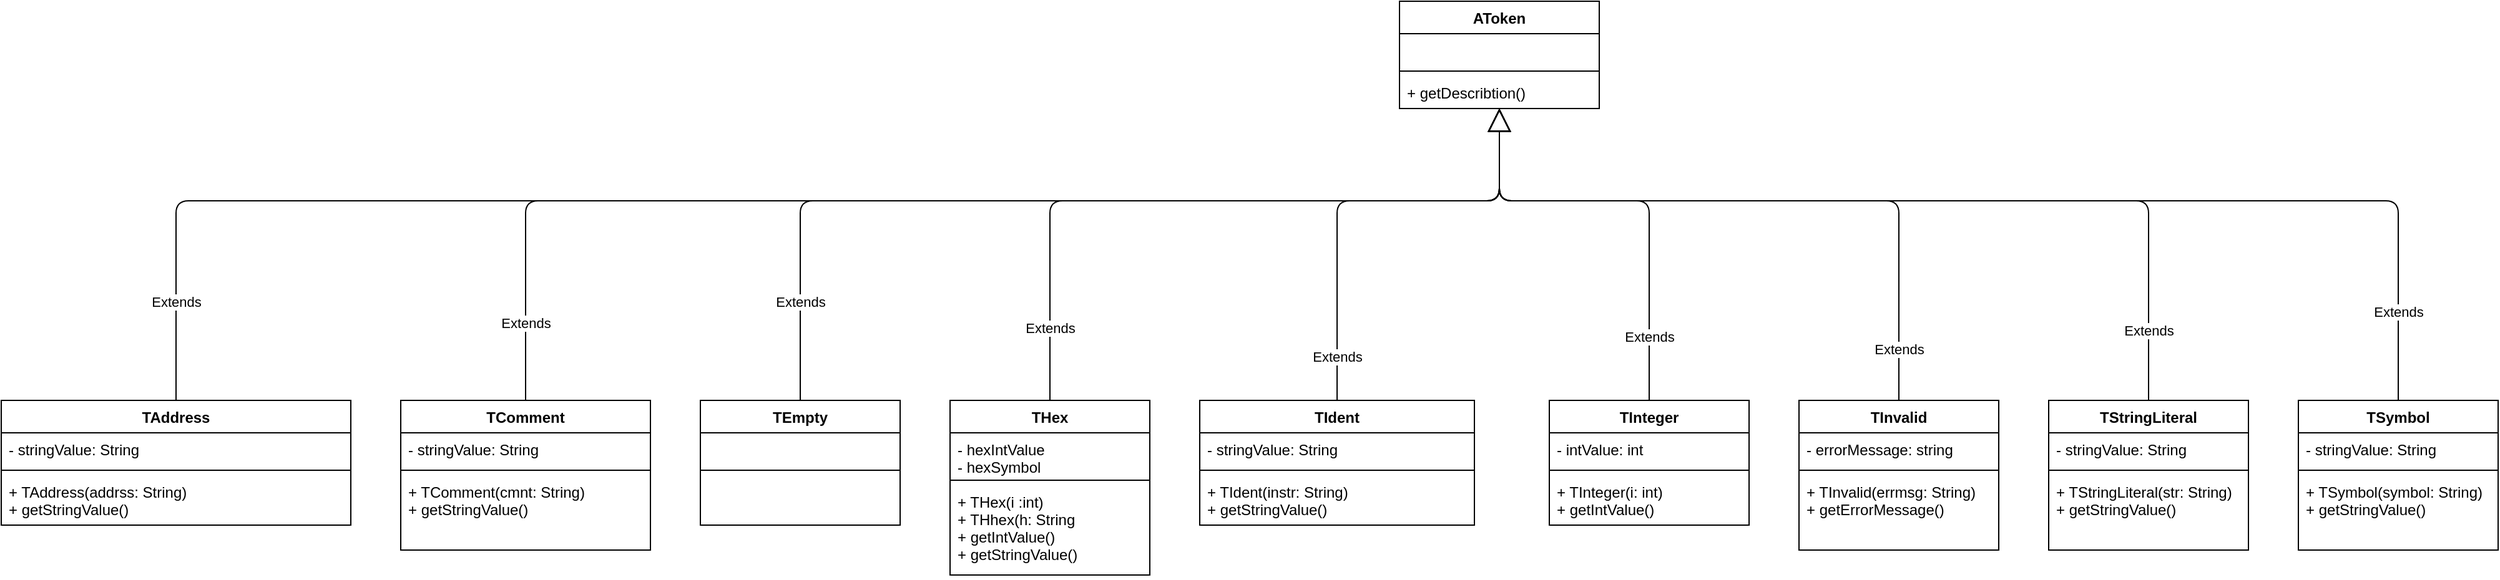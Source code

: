 <mxfile version="15.0.4" type="github" pages="2">
  <diagram id="HnikoeCksHrv3d20ux6d" name="Page-1">
    <mxGraphModel dx="2285" dy="1308" grid="1" gridSize="10" guides="1" tooltips="1" connect="1" arrows="1" fold="1" page="1" pageScale="1" pageWidth="850" pageHeight="1100" math="0" shadow="0">
      <root>
        <mxCell id="0" />
        <mxCell id="1" parent="0" />
        <mxCell id="onpqcnygxdSsIgm2WQr1-6" value="TInteger" style="swimlane;fontStyle=1;align=center;verticalAlign=top;childLayout=stackLayout;horizontal=1;startSize=26;horizontalStack=0;resizeParent=1;resizeParentMax=0;resizeLast=0;collapsible=1;marginBottom=0;" parent="1" vertex="1">
          <mxGeometry x="480" y="360" width="160" height="100" as="geometry">
            <mxRectangle x="40" y="360" width="80" height="26" as="alternateBounds" />
          </mxGeometry>
        </mxCell>
        <mxCell id="onpqcnygxdSsIgm2WQr1-7" value="- intValue: int" style="text;strokeColor=none;fillColor=none;align=left;verticalAlign=top;spacingLeft=4;spacingRight=4;overflow=hidden;rotatable=0;points=[[0,0.5],[1,0.5]];portConstraint=eastwest;" parent="onpqcnygxdSsIgm2WQr1-6" vertex="1">
          <mxGeometry y="26" width="160" height="26" as="geometry" />
        </mxCell>
        <mxCell id="onpqcnygxdSsIgm2WQr1-8" value="" style="line;strokeWidth=1;fillColor=none;align=left;verticalAlign=middle;spacingTop=-1;spacingLeft=3;spacingRight=3;rotatable=0;labelPosition=right;points=[];portConstraint=eastwest;" parent="onpqcnygxdSsIgm2WQr1-6" vertex="1">
          <mxGeometry y="52" width="160" height="8" as="geometry" />
        </mxCell>
        <mxCell id="onpqcnygxdSsIgm2WQr1-9" value="+ TInteger(i: int)&#xa;+ getIntValue()" style="text;strokeColor=none;fillColor=none;align=left;verticalAlign=top;spacingLeft=4;spacingRight=4;overflow=hidden;rotatable=0;points=[[0,0.5],[1,0.5]];portConstraint=eastwest;" parent="onpqcnygxdSsIgm2WQr1-6" vertex="1">
          <mxGeometry y="60" width="160" height="40" as="geometry" />
        </mxCell>
        <mxCell id="onpqcnygxdSsIgm2WQr1-14" value="AToken" style="swimlane;fontStyle=1;align=center;verticalAlign=top;childLayout=stackLayout;horizontal=1;startSize=26;horizontalStack=0;resizeParent=1;resizeParentMax=0;resizeLast=0;collapsible=1;marginBottom=0;" parent="1" vertex="1">
          <mxGeometry x="360" y="40" width="160" height="86" as="geometry" />
        </mxCell>
        <mxCell id="onpqcnygxdSsIgm2WQr1-15" value="  " style="text;strokeColor=none;fillColor=none;align=left;verticalAlign=top;spacingLeft=4;spacingRight=4;overflow=hidden;rotatable=0;points=[[0,0.5],[1,0.5]];portConstraint=eastwest;" parent="onpqcnygxdSsIgm2WQr1-14" vertex="1">
          <mxGeometry y="26" width="160" height="26" as="geometry" />
        </mxCell>
        <mxCell id="onpqcnygxdSsIgm2WQr1-16" value="" style="line;strokeWidth=1;fillColor=none;align=left;verticalAlign=middle;spacingTop=-1;spacingLeft=3;spacingRight=3;rotatable=0;labelPosition=right;points=[];portConstraint=eastwest;" parent="onpqcnygxdSsIgm2WQr1-14" vertex="1">
          <mxGeometry y="52" width="160" height="8" as="geometry" />
        </mxCell>
        <mxCell id="onpqcnygxdSsIgm2WQr1-17" value="+ getDescribtion()" style="text;strokeColor=none;fillColor=none;align=left;verticalAlign=top;spacingLeft=4;spacingRight=4;overflow=hidden;rotatable=0;points=[[0,0.5],[1,0.5]];portConstraint=eastwest;" parent="onpqcnygxdSsIgm2WQr1-14" vertex="1">
          <mxGeometry y="60" width="160" height="26" as="geometry" />
        </mxCell>
        <mxCell id="onpqcnygxdSsIgm2WQr1-29" value="Extends" style="endArrow=block;endSize=16;endFill=0;html=1;exitX=0.5;exitY=0;exitDx=0;exitDy=0;" parent="1" source="onpqcnygxdSsIgm2WQr1-6" target="onpqcnygxdSsIgm2WQr1-17" edge="1">
          <mxGeometry x="-0.711" width="160" relative="1" as="geometry">
            <mxPoint x="450" y="480" as="sourcePoint" />
            <mxPoint x="443" y="130" as="targetPoint" />
            <Array as="points">
              <mxPoint x="560" y="200" />
              <mxPoint x="440" y="200" />
            </Array>
            <mxPoint as="offset" />
          </mxGeometry>
        </mxCell>
        <mxCell id="onpqcnygxdSsIgm2WQr1-30" value="Extends" style="endArrow=block;endSize=16;endFill=0;html=1;" parent="1" source="onpqcnygxdSsIgm2WQr1-56" target="onpqcnygxdSsIgm2WQr1-17" edge="1">
          <mxGeometry x="-0.878" width="160" relative="1" as="geometry">
            <mxPoint x="-640" y="360" as="sourcePoint" />
            <mxPoint x="433.684" y="126" as="targetPoint" />
            <Array as="points">
              <mxPoint x="-620" y="200" />
              <mxPoint x="440" y="200" />
            </Array>
            <mxPoint as="offset" />
          </mxGeometry>
        </mxCell>
        <mxCell id="onpqcnygxdSsIgm2WQr1-31" value="TEmpty" style="swimlane;fontStyle=1;align=center;verticalAlign=top;childLayout=stackLayout;horizontal=1;startSize=26;horizontalStack=0;resizeParent=1;resizeParentMax=0;resizeLast=0;collapsible=1;marginBottom=0;" parent="1" vertex="1">
          <mxGeometry x="-200" y="360" width="160" height="100" as="geometry">
            <mxRectangle x="40" y="360" width="80" height="26" as="alternateBounds" />
          </mxGeometry>
        </mxCell>
        <mxCell id="onpqcnygxdSsIgm2WQr1-32" value=" " style="text;strokeColor=none;fillColor=none;align=left;verticalAlign=top;spacingLeft=4;spacingRight=4;overflow=hidden;rotatable=0;points=[[0,0.5],[1,0.5]];portConstraint=eastwest;" parent="onpqcnygxdSsIgm2WQr1-31" vertex="1">
          <mxGeometry y="26" width="160" height="26" as="geometry" />
        </mxCell>
        <mxCell id="onpqcnygxdSsIgm2WQr1-33" value="" style="line;strokeWidth=1;fillColor=none;align=left;verticalAlign=middle;spacingTop=-1;spacingLeft=3;spacingRight=3;rotatable=0;labelPosition=right;points=[];portConstraint=eastwest;" parent="onpqcnygxdSsIgm2WQr1-31" vertex="1">
          <mxGeometry y="52" width="160" height="8" as="geometry" />
        </mxCell>
        <mxCell id="onpqcnygxdSsIgm2WQr1-34" value="  " style="text;strokeColor=none;fillColor=none;align=left;verticalAlign=top;spacingLeft=4;spacingRight=4;overflow=hidden;rotatable=0;points=[[0,0.5],[1,0.5]];portConstraint=eastwest;" parent="onpqcnygxdSsIgm2WQr1-31" vertex="1">
          <mxGeometry y="60" width="160" height="40" as="geometry" />
        </mxCell>
        <mxCell id="onpqcnygxdSsIgm2WQr1-35" value="Extends" style="endArrow=block;endSize=16;endFill=0;html=1;exitX=0.5;exitY=0;exitDx=0;exitDy=0;" parent="1" source="onpqcnygxdSsIgm2WQr1-31" target="onpqcnygxdSsIgm2WQr1-17" edge="1">
          <mxGeometry x="-0.801" width="160" relative="1" as="geometry">
            <mxPoint x="520" y="360" as="sourcePoint" />
            <mxPoint x="640" y="126" as="targetPoint" />
            <Array as="points">
              <mxPoint x="-120" y="200" />
              <mxPoint x="440" y="200" />
            </Array>
            <mxPoint as="offset" />
          </mxGeometry>
        </mxCell>
        <mxCell id="onpqcnygxdSsIgm2WQr1-36" value="TIdent" style="swimlane;fontStyle=1;align=center;verticalAlign=top;childLayout=stackLayout;horizontal=1;startSize=26;horizontalStack=0;resizeParent=1;resizeParentMax=0;resizeLast=0;collapsible=1;marginBottom=0;" parent="1" vertex="1">
          <mxGeometry x="200" y="360" width="220" height="100" as="geometry">
            <mxRectangle x="40" y="360" width="80" height="26" as="alternateBounds" />
          </mxGeometry>
        </mxCell>
        <mxCell id="onpqcnygxdSsIgm2WQr1-37" value="- stringValue: String" style="text;strokeColor=none;fillColor=none;align=left;verticalAlign=top;spacingLeft=4;spacingRight=4;overflow=hidden;rotatable=0;points=[[0,0.5],[1,0.5]];portConstraint=eastwest;" parent="onpqcnygxdSsIgm2WQr1-36" vertex="1">
          <mxGeometry y="26" width="220" height="26" as="geometry" />
        </mxCell>
        <mxCell id="onpqcnygxdSsIgm2WQr1-38" value="" style="line;strokeWidth=1;fillColor=none;align=left;verticalAlign=middle;spacingTop=-1;spacingLeft=3;spacingRight=3;rotatable=0;labelPosition=right;points=[];portConstraint=eastwest;" parent="onpqcnygxdSsIgm2WQr1-36" vertex="1">
          <mxGeometry y="52" width="220" height="8" as="geometry" />
        </mxCell>
        <mxCell id="onpqcnygxdSsIgm2WQr1-39" value="+ TIdent(instr: String)&#xa;+ getStringValue()" style="text;strokeColor=none;fillColor=none;align=left;verticalAlign=top;spacingLeft=4;spacingRight=4;overflow=hidden;rotatable=0;points=[[0,0.5],[1,0.5]];portConstraint=eastwest;" parent="onpqcnygxdSsIgm2WQr1-36" vertex="1">
          <mxGeometry y="60" width="220" height="40" as="geometry" />
        </mxCell>
        <mxCell id="onpqcnygxdSsIgm2WQr1-40" value="Extends" style="endArrow=block;endSize=16;endFill=0;html=1;exitX=0.5;exitY=0;exitDx=0;exitDy=0;" parent="1" source="onpqcnygxdSsIgm2WQr1-36" target="onpqcnygxdSsIgm2WQr1-17" edge="1">
          <mxGeometry x="-0.804" width="160" relative="1" as="geometry">
            <mxPoint x="-80" y="354" as="sourcePoint" />
            <mxPoint x="40" y="120" as="targetPoint" />
            <Array as="points">
              <mxPoint x="310" y="200" />
              <mxPoint x="440" y="200" />
            </Array>
            <mxPoint as="offset" />
          </mxGeometry>
        </mxCell>
        <mxCell id="onpqcnygxdSsIgm2WQr1-41" value="TInvalid" style="swimlane;fontStyle=1;align=center;verticalAlign=top;childLayout=stackLayout;horizontal=1;startSize=26;horizontalStack=0;resizeParent=1;resizeParentMax=0;resizeLast=0;collapsible=1;marginBottom=0;" parent="1" vertex="1">
          <mxGeometry x="680" y="360" width="160" height="120" as="geometry">
            <mxRectangle x="40" y="360" width="80" height="26" as="alternateBounds" />
          </mxGeometry>
        </mxCell>
        <mxCell id="onpqcnygxdSsIgm2WQr1-42" value="- errorMessage: string" style="text;strokeColor=none;fillColor=none;align=left;verticalAlign=top;spacingLeft=4;spacingRight=4;overflow=hidden;rotatable=0;points=[[0,0.5],[1,0.5]];portConstraint=eastwest;" parent="onpqcnygxdSsIgm2WQr1-41" vertex="1">
          <mxGeometry y="26" width="160" height="26" as="geometry" />
        </mxCell>
        <mxCell id="onpqcnygxdSsIgm2WQr1-43" value="" style="line;strokeWidth=1;fillColor=none;align=left;verticalAlign=middle;spacingTop=-1;spacingLeft=3;spacingRight=3;rotatable=0;labelPosition=right;points=[];portConstraint=eastwest;" parent="onpqcnygxdSsIgm2WQr1-41" vertex="1">
          <mxGeometry y="52" width="160" height="8" as="geometry" />
        </mxCell>
        <mxCell id="onpqcnygxdSsIgm2WQr1-44" value="+ TInvalid(errmsg: String)&#xa;+ getErrorMessage()&#xa;" style="text;strokeColor=none;fillColor=none;align=left;verticalAlign=top;spacingLeft=4;spacingRight=4;overflow=hidden;rotatable=0;points=[[0,0.5],[1,0.5]];portConstraint=eastwest;" parent="onpqcnygxdSsIgm2WQr1-41" vertex="1">
          <mxGeometry y="60" width="160" height="60" as="geometry" />
        </mxCell>
        <mxCell id="onpqcnygxdSsIgm2WQr1-45" value="Extends" style="endArrow=block;endSize=16;endFill=0;html=1;exitX=0.5;exitY=0;exitDx=0;exitDy=0;" parent="1" source="onpqcnygxdSsIgm2WQr1-41" target="onpqcnygxdSsIgm2WQr1-17" edge="1">
          <mxGeometry x="-0.85" width="160" relative="1" as="geometry">
            <mxPoint x="780" y="354" as="sourcePoint" />
            <mxPoint x="700" y="120" as="targetPoint" />
            <Array as="points">
              <mxPoint x="760" y="200" />
              <mxPoint x="440" y="200" />
            </Array>
            <mxPoint as="offset" />
          </mxGeometry>
        </mxCell>
        <mxCell id="onpqcnygxdSsIgm2WQr1-51" value="THex" style="swimlane;fontStyle=1;align=center;verticalAlign=top;childLayout=stackLayout;horizontal=1;startSize=26;horizontalStack=0;resizeParent=1;resizeParentMax=0;resizeLast=0;collapsible=1;marginBottom=0;" parent="1" vertex="1">
          <mxGeometry y="360" width="160" height="140" as="geometry" />
        </mxCell>
        <mxCell id="onpqcnygxdSsIgm2WQr1-52" value="- hexIntValue&#xa;- hexSymbol&#xa;&#xa;" style="text;strokeColor=none;fillColor=none;align=left;verticalAlign=top;spacingLeft=4;spacingRight=4;overflow=hidden;rotatable=0;points=[[0,0.5],[1,0.5]];portConstraint=eastwest;" parent="onpqcnygxdSsIgm2WQr1-51" vertex="1">
          <mxGeometry y="26" width="160" height="34" as="geometry" />
        </mxCell>
        <mxCell id="onpqcnygxdSsIgm2WQr1-53" value="" style="line;strokeWidth=1;fillColor=none;align=left;verticalAlign=middle;spacingTop=-1;spacingLeft=3;spacingRight=3;rotatable=0;labelPosition=right;points=[];portConstraint=eastwest;" parent="onpqcnygxdSsIgm2WQr1-51" vertex="1">
          <mxGeometry y="60" width="160" height="8" as="geometry" />
        </mxCell>
        <mxCell id="onpqcnygxdSsIgm2WQr1-54" value="+ THex(i :int)&#xa;+ THhex(h: String&#xa;+ getIntValue() &#xa;+ getStringValue()&#xa;" style="text;strokeColor=none;fillColor=none;align=left;verticalAlign=top;spacingLeft=4;spacingRight=4;overflow=hidden;rotatable=0;points=[[0,0.5],[1,0.5]];portConstraint=eastwest;" parent="onpqcnygxdSsIgm2WQr1-51" vertex="1">
          <mxGeometry y="68" width="160" height="72" as="geometry" />
        </mxCell>
        <mxCell id="onpqcnygxdSsIgm2WQr1-56" value="TAddress" style="swimlane;fontStyle=1;align=center;verticalAlign=top;childLayout=stackLayout;horizontal=1;startSize=26;horizontalStack=0;resizeParent=1;resizeParentMax=0;resizeLast=0;collapsible=1;marginBottom=0;" parent="1" vertex="1">
          <mxGeometry x="-760" y="360" width="280" height="100" as="geometry">
            <mxRectangle x="40" y="360" width="80" height="26" as="alternateBounds" />
          </mxGeometry>
        </mxCell>
        <mxCell id="onpqcnygxdSsIgm2WQr1-57" value="- stringValue: String" style="text;strokeColor=none;fillColor=none;align=left;verticalAlign=top;spacingLeft=4;spacingRight=4;overflow=hidden;rotatable=0;points=[[0,0.5],[1,0.5]];portConstraint=eastwest;" parent="onpqcnygxdSsIgm2WQr1-56" vertex="1">
          <mxGeometry y="26" width="280" height="26" as="geometry" />
        </mxCell>
        <mxCell id="onpqcnygxdSsIgm2WQr1-58" value="" style="line;strokeWidth=1;fillColor=none;align=left;verticalAlign=middle;spacingTop=-1;spacingLeft=3;spacingRight=3;rotatable=0;labelPosition=right;points=[];portConstraint=eastwest;" parent="onpqcnygxdSsIgm2WQr1-56" vertex="1">
          <mxGeometry y="52" width="280" height="8" as="geometry" />
        </mxCell>
        <mxCell id="onpqcnygxdSsIgm2WQr1-59" value="+ TAddress(addrss: String)&#xa;+ getStringValue()" style="text;strokeColor=none;fillColor=none;align=left;verticalAlign=top;spacingLeft=4;spacingRight=4;overflow=hidden;rotatable=0;points=[[0,0.5],[1,0.5]];portConstraint=eastwest;" parent="onpqcnygxdSsIgm2WQr1-56" vertex="1">
          <mxGeometry y="60" width="280" height="40" as="geometry" />
        </mxCell>
        <mxCell id="KIehKJ6DLFjDkGbRngQa-1" value="Extends" style="endArrow=block;endSize=16;endFill=0;html=1;exitX=0.5;exitY=0;exitDx=0;exitDy=0;" edge="1" parent="1" target="onpqcnygxdSsIgm2WQr1-17">
          <mxGeometry x="-0.804" width="160" relative="1" as="geometry">
            <mxPoint x="80" y="360" as="sourcePoint" />
            <mxPoint x="180" y="126" as="targetPoint" />
            <Array as="points">
              <mxPoint x="80" y="200" />
              <mxPoint x="440" y="200" />
            </Array>
            <mxPoint as="offset" />
          </mxGeometry>
        </mxCell>
        <mxCell id="KIehKJ6DLFjDkGbRngQa-2" value="TSymbol" style="swimlane;fontStyle=1;align=center;verticalAlign=top;childLayout=stackLayout;horizontal=1;startSize=26;horizontalStack=0;resizeParent=1;resizeParentMax=0;resizeLast=0;collapsible=1;marginBottom=0;" vertex="1" parent="1">
          <mxGeometry x="1080" y="360" width="160" height="120" as="geometry">
            <mxRectangle x="40" y="360" width="80" height="26" as="alternateBounds" />
          </mxGeometry>
        </mxCell>
        <mxCell id="KIehKJ6DLFjDkGbRngQa-3" value="- stringValue: String" style="text;strokeColor=none;fillColor=none;align=left;verticalAlign=top;spacingLeft=4;spacingRight=4;overflow=hidden;rotatable=0;points=[[0,0.5],[1,0.5]];portConstraint=eastwest;" vertex="1" parent="KIehKJ6DLFjDkGbRngQa-2">
          <mxGeometry y="26" width="160" height="26" as="geometry" />
        </mxCell>
        <mxCell id="KIehKJ6DLFjDkGbRngQa-4" value="" style="line;strokeWidth=1;fillColor=none;align=left;verticalAlign=middle;spacingTop=-1;spacingLeft=3;spacingRight=3;rotatable=0;labelPosition=right;points=[];portConstraint=eastwest;" vertex="1" parent="KIehKJ6DLFjDkGbRngQa-2">
          <mxGeometry y="52" width="160" height="8" as="geometry" />
        </mxCell>
        <mxCell id="KIehKJ6DLFjDkGbRngQa-5" value="+ TSymbol(symbol: String)&#xa;+ getStringValue()&#xa;" style="text;strokeColor=none;fillColor=none;align=left;verticalAlign=top;spacingLeft=4;spacingRight=4;overflow=hidden;rotatable=0;points=[[0,0.5],[1,0.5]];portConstraint=eastwest;" vertex="1" parent="KIehKJ6DLFjDkGbRngQa-2">
          <mxGeometry y="60" width="160" height="60" as="geometry" />
        </mxCell>
        <mxCell id="KIehKJ6DLFjDkGbRngQa-6" value="Extends" style="endArrow=block;endSize=16;endFill=0;html=1;exitX=0.5;exitY=0;exitDx=0;exitDy=0;" edge="1" parent="1" source="KIehKJ6DLFjDkGbRngQa-2" target="onpqcnygxdSsIgm2WQr1-17">
          <mxGeometry x="-0.85" width="160" relative="1" as="geometry">
            <mxPoint x="990" y="354" as="sourcePoint" />
            <mxPoint x="650" y="126" as="targetPoint" />
            <Array as="points">
              <mxPoint x="1160" y="200" />
              <mxPoint x="440" y="200" />
            </Array>
            <mxPoint as="offset" />
          </mxGeometry>
        </mxCell>
        <mxCell id="KIehKJ6DLFjDkGbRngQa-8" value="TComment" style="swimlane;fontStyle=1;align=center;verticalAlign=top;childLayout=stackLayout;horizontal=1;startSize=26;horizontalStack=0;resizeParent=1;resizeParentMax=0;resizeLast=0;collapsible=1;marginBottom=0;" vertex="1" parent="1">
          <mxGeometry x="-440" y="360" width="200" height="120" as="geometry">
            <mxRectangle x="40" y="360" width="80" height="26" as="alternateBounds" />
          </mxGeometry>
        </mxCell>
        <mxCell id="KIehKJ6DLFjDkGbRngQa-9" value="- stringValue: String" style="text;strokeColor=none;fillColor=none;align=left;verticalAlign=top;spacingLeft=4;spacingRight=4;overflow=hidden;rotatable=0;points=[[0,0.5],[1,0.5]];portConstraint=eastwest;" vertex="1" parent="KIehKJ6DLFjDkGbRngQa-8">
          <mxGeometry y="26" width="200" height="26" as="geometry" />
        </mxCell>
        <mxCell id="KIehKJ6DLFjDkGbRngQa-10" value="" style="line;strokeWidth=1;fillColor=none;align=left;verticalAlign=middle;spacingTop=-1;spacingLeft=3;spacingRight=3;rotatable=0;labelPosition=right;points=[];portConstraint=eastwest;" vertex="1" parent="KIehKJ6DLFjDkGbRngQa-8">
          <mxGeometry y="52" width="200" height="8" as="geometry" />
        </mxCell>
        <mxCell id="KIehKJ6DLFjDkGbRngQa-11" value="+ TComment(cmnt: String)&#xa;+ getStringValue()&#xa;" style="text;strokeColor=none;fillColor=none;align=left;verticalAlign=top;spacingLeft=4;spacingRight=4;overflow=hidden;rotatable=0;points=[[0,0.5],[1,0.5]];portConstraint=eastwest;" vertex="1" parent="KIehKJ6DLFjDkGbRngQa-8">
          <mxGeometry y="60" width="200" height="60" as="geometry" />
        </mxCell>
        <mxCell id="KIehKJ6DLFjDkGbRngQa-12" value="Extends" style="endArrow=block;endSize=16;endFill=0;html=1;" edge="1" parent="1" source="KIehKJ6DLFjDkGbRngQa-8" target="onpqcnygxdSsIgm2WQr1-17">
          <mxGeometry x="-0.878" width="160" relative="1" as="geometry">
            <mxPoint x="-930" y="370" as="sourcePoint" />
            <mxPoint x="470" y="140" as="targetPoint" />
            <Array as="points">
              <mxPoint x="-340" y="200" />
              <mxPoint x="440" y="200" />
            </Array>
            <mxPoint as="offset" />
          </mxGeometry>
        </mxCell>
        <mxCell id="KIehKJ6DLFjDkGbRngQa-13" value="TStringLiteral" style="swimlane;fontStyle=1;align=center;verticalAlign=top;childLayout=stackLayout;horizontal=1;startSize=26;horizontalStack=0;resizeParent=1;resizeParentMax=0;resizeLast=0;collapsible=1;marginBottom=0;" vertex="1" parent="1">
          <mxGeometry x="880" y="360" width="160" height="120" as="geometry">
            <mxRectangle x="40" y="360" width="80" height="26" as="alternateBounds" />
          </mxGeometry>
        </mxCell>
        <mxCell id="KIehKJ6DLFjDkGbRngQa-14" value="- stringValue: String" style="text;strokeColor=none;fillColor=none;align=left;verticalAlign=top;spacingLeft=4;spacingRight=4;overflow=hidden;rotatable=0;points=[[0,0.5],[1,0.5]];portConstraint=eastwest;" vertex="1" parent="KIehKJ6DLFjDkGbRngQa-13">
          <mxGeometry y="26" width="160" height="26" as="geometry" />
        </mxCell>
        <mxCell id="KIehKJ6DLFjDkGbRngQa-15" value="" style="line;strokeWidth=1;fillColor=none;align=left;verticalAlign=middle;spacingTop=-1;spacingLeft=3;spacingRight=3;rotatable=0;labelPosition=right;points=[];portConstraint=eastwest;" vertex="1" parent="KIehKJ6DLFjDkGbRngQa-13">
          <mxGeometry y="52" width="160" height="8" as="geometry" />
        </mxCell>
        <mxCell id="KIehKJ6DLFjDkGbRngQa-16" value="+ TStringLiteral(str: String)&#xa;+ getStringValue()&#xa;" style="text;strokeColor=none;fillColor=none;align=left;verticalAlign=top;spacingLeft=4;spacingRight=4;overflow=hidden;rotatable=0;points=[[0,0.5],[1,0.5]];portConstraint=eastwest;" vertex="1" parent="KIehKJ6DLFjDkGbRngQa-13">
          <mxGeometry y="60" width="160" height="60" as="geometry" />
        </mxCell>
        <mxCell id="KIehKJ6DLFjDkGbRngQa-17" value="Extends" style="endArrow=block;endSize=16;endFill=0;html=1;exitX=0.5;exitY=0;exitDx=0;exitDy=0;" edge="1" parent="1" source="KIehKJ6DLFjDkGbRngQa-13" target="onpqcnygxdSsIgm2WQr1-17">
          <mxGeometry x="-0.85" width="160" relative="1" as="geometry">
            <mxPoint x="1170" y="370" as="sourcePoint" />
            <mxPoint x="450" y="136" as="targetPoint" />
            <Array as="points">
              <mxPoint x="960" y="200" />
              <mxPoint x="440" y="200" />
            </Array>
            <mxPoint as="offset" />
          </mxGeometry>
        </mxCell>
      </root>
    </mxGraphModel>
  </diagram>
  <diagram name="Page2" id="pIv35xsLMlQvAc3_06sB">
    <mxGraphModel dx="2285" dy="1308" grid="1" gridSize="10" guides="1" tooltips="1" connect="1" arrows="1" fold="1" page="1" pageScale="1" pageWidth="850" pageHeight="1100" math="0" shadow="0">
      <root>
        <mxCell id="caqeOcLrMtZHwTMlGjk9-0" />
        <mxCell id="caqeOcLrMtZHwTMlGjk9-1" parent="caqeOcLrMtZHwTMlGjk9-0" />
        <mxCell id="caqeOcLrMtZHwTMlGjk9-2" value="TInteger" style="swimlane;fontStyle=1;align=center;verticalAlign=top;childLayout=stackLayout;horizontal=1;startSize=26;horizontalStack=0;resizeParent=1;resizeParentMax=0;resizeLast=0;collapsible=1;marginBottom=0;" vertex="1" parent="caqeOcLrMtZHwTMlGjk9-1">
          <mxGeometry x="730" y="360" width="160" height="100" as="geometry">
            <mxRectangle x="40" y="360" width="80" height="26" as="alternateBounds" />
          </mxGeometry>
        </mxCell>
        <mxCell id="caqeOcLrMtZHwTMlGjk9-3" value="- intValue: int" style="text;strokeColor=none;fillColor=none;align=left;verticalAlign=top;spacingLeft=4;spacingRight=4;overflow=hidden;rotatable=0;points=[[0,0.5],[1,0.5]];portConstraint=eastwest;" vertex="1" parent="caqeOcLrMtZHwTMlGjk9-2">
          <mxGeometry y="26" width="160" height="26" as="geometry" />
        </mxCell>
        <mxCell id="caqeOcLrMtZHwTMlGjk9-4" value="" style="line;strokeWidth=1;fillColor=none;align=left;verticalAlign=middle;spacingTop=-1;spacingLeft=3;spacingRight=3;rotatable=0;labelPosition=right;points=[];portConstraint=eastwest;" vertex="1" parent="caqeOcLrMtZHwTMlGjk9-2">
          <mxGeometry y="52" width="160" height="8" as="geometry" />
        </mxCell>
        <mxCell id="caqeOcLrMtZHwTMlGjk9-5" value="+ TInteger(i: int)&#xa;+ getIntValue()" style="text;strokeColor=none;fillColor=none;align=left;verticalAlign=top;spacingLeft=4;spacingRight=4;overflow=hidden;rotatable=0;points=[[0,0.5],[1,0.5]];portConstraint=eastwest;" vertex="1" parent="caqeOcLrMtZHwTMlGjk9-2">
          <mxGeometry y="60" width="160" height="40" as="geometry" />
        </mxCell>
        <mxCell id="caqeOcLrMtZHwTMlGjk9-6" value="&lt;&lt;abstract&gt;&gt;&#xa;AToken" style="swimlane;fontStyle=1;align=center;verticalAlign=top;childLayout=stackLayout;horizontal=1;startSize=40;horizontalStack=0;resizeParent=1;resizeParentMax=0;resizeLast=0;collapsible=1;marginBottom=0;" vertex="1" parent="caqeOcLrMtZHwTMlGjk9-1">
          <mxGeometry x="360" y="20" width="160" height="114" as="geometry">
            <mxRectangle x="360" y="40" width="110" height="30" as="alternateBounds" />
          </mxGeometry>
        </mxCell>
        <mxCell id="caqeOcLrMtZHwTMlGjk9-7" value="  " style="text;strokeColor=none;fillColor=none;align=left;verticalAlign=top;spacingLeft=4;spacingRight=4;overflow=hidden;rotatable=0;points=[[0,0.5],[1,0.5]];portConstraint=eastwest;" vertex="1" parent="caqeOcLrMtZHwTMlGjk9-6">
          <mxGeometry y="40" width="160" height="26" as="geometry" />
        </mxCell>
        <mxCell id="caqeOcLrMtZHwTMlGjk9-8" value="" style="line;strokeWidth=1;fillColor=none;align=left;verticalAlign=middle;spacingTop=-1;spacingLeft=3;spacingRight=3;rotatable=0;labelPosition=right;points=[];portConstraint=eastwest;" vertex="1" parent="caqeOcLrMtZHwTMlGjk9-6">
          <mxGeometry y="66" width="160" height="8" as="geometry" />
        </mxCell>
        <mxCell id="caqeOcLrMtZHwTMlGjk9-9" value="+ getDescribtion()" style="text;strokeColor=none;fillColor=none;align=left;verticalAlign=top;spacingLeft=4;spacingRight=4;overflow=hidden;rotatable=0;points=[[0,0.5],[1,0.5]];portConstraint=eastwest;" vertex="1" parent="caqeOcLrMtZHwTMlGjk9-6">
          <mxGeometry y="74" width="160" height="40" as="geometry" />
        </mxCell>
        <mxCell id="caqeOcLrMtZHwTMlGjk9-10" value="Extends" style="endArrow=block;endSize=16;endFill=0;html=1;exitX=0.5;exitY=0;exitDx=0;exitDy=0;" edge="1" parent="caqeOcLrMtZHwTMlGjk9-1" source="caqeOcLrMtZHwTMlGjk9-2" target="caqeOcLrMtZHwTMlGjk9-9">
          <mxGeometry x="-0.711" width="160" relative="1" as="geometry">
            <mxPoint x="450" y="480" as="sourcePoint" />
            <mxPoint x="443" y="130" as="targetPoint" />
            <Array as="points">
              <mxPoint x="810" y="200" />
              <mxPoint x="440" y="200" />
            </Array>
            <mxPoint as="offset" />
          </mxGeometry>
        </mxCell>
        <mxCell id="caqeOcLrMtZHwTMlGjk9-12" value="TEmpty" style="swimlane;fontStyle=1;align=center;verticalAlign=top;childLayout=stackLayout;horizontal=1;startSize=26;horizontalStack=0;resizeParent=1;resizeParentMax=0;resizeLast=0;collapsible=1;marginBottom=0;" vertex="1" parent="caqeOcLrMtZHwTMlGjk9-1">
          <mxGeometry x="-200" y="360" width="160" height="100" as="geometry">
            <mxRectangle x="40" y="360" width="80" height="26" as="alternateBounds" />
          </mxGeometry>
        </mxCell>
        <mxCell id="caqeOcLrMtZHwTMlGjk9-13" value=" " style="text;strokeColor=none;fillColor=none;align=left;verticalAlign=top;spacingLeft=4;spacingRight=4;overflow=hidden;rotatable=0;points=[[0,0.5],[1,0.5]];portConstraint=eastwest;" vertex="1" parent="caqeOcLrMtZHwTMlGjk9-12">
          <mxGeometry y="26" width="160" height="26" as="geometry" />
        </mxCell>
        <mxCell id="caqeOcLrMtZHwTMlGjk9-14" value="" style="line;strokeWidth=1;fillColor=none;align=left;verticalAlign=middle;spacingTop=-1;spacingLeft=3;spacingRight=3;rotatable=0;labelPosition=right;points=[];portConstraint=eastwest;" vertex="1" parent="caqeOcLrMtZHwTMlGjk9-12">
          <mxGeometry y="52" width="160" height="8" as="geometry" />
        </mxCell>
        <mxCell id="caqeOcLrMtZHwTMlGjk9-15" value="  " style="text;strokeColor=none;fillColor=none;align=left;verticalAlign=top;spacingLeft=4;spacingRight=4;overflow=hidden;rotatable=0;points=[[0,0.5],[1,0.5]];portConstraint=eastwest;" vertex="1" parent="caqeOcLrMtZHwTMlGjk9-12">
          <mxGeometry y="60" width="160" height="40" as="geometry" />
        </mxCell>
        <mxCell id="caqeOcLrMtZHwTMlGjk9-16" value="Extends" style="endArrow=block;endSize=16;endFill=0;html=1;exitX=0.5;exitY=0;exitDx=0;exitDy=0;" edge="1" parent="caqeOcLrMtZHwTMlGjk9-1" source="caqeOcLrMtZHwTMlGjk9-12" target="caqeOcLrMtZHwTMlGjk9-9">
          <mxGeometry x="-0.801" width="160" relative="1" as="geometry">
            <mxPoint x="520" y="360" as="sourcePoint" />
            <mxPoint x="640" y="126" as="targetPoint" />
            <Array as="points">
              <mxPoint x="-120" y="200" />
              <mxPoint x="440" y="200" />
            </Array>
            <mxPoint as="offset" />
          </mxGeometry>
        </mxCell>
        <mxCell id="caqeOcLrMtZHwTMlGjk9-22" value="TInvalid" style="swimlane;fontStyle=1;align=center;verticalAlign=top;childLayout=stackLayout;horizontal=1;startSize=26;horizontalStack=0;resizeParent=1;resizeParentMax=0;resizeLast=0;collapsible=1;marginBottom=0;" vertex="1" parent="caqeOcLrMtZHwTMlGjk9-1">
          <mxGeometry x="930" y="360" width="160" height="120" as="geometry">
            <mxRectangle x="40" y="360" width="80" height="26" as="alternateBounds" />
          </mxGeometry>
        </mxCell>
        <mxCell id="caqeOcLrMtZHwTMlGjk9-23" value="- errorMessage: string" style="text;strokeColor=none;fillColor=none;align=left;verticalAlign=top;spacingLeft=4;spacingRight=4;overflow=hidden;rotatable=0;points=[[0,0.5],[1,0.5]];portConstraint=eastwest;" vertex="1" parent="caqeOcLrMtZHwTMlGjk9-22">
          <mxGeometry y="26" width="160" height="26" as="geometry" />
        </mxCell>
        <mxCell id="caqeOcLrMtZHwTMlGjk9-24" value="" style="line;strokeWidth=1;fillColor=none;align=left;verticalAlign=middle;spacingTop=-1;spacingLeft=3;spacingRight=3;rotatable=0;labelPosition=right;points=[];portConstraint=eastwest;" vertex="1" parent="caqeOcLrMtZHwTMlGjk9-22">
          <mxGeometry y="52" width="160" height="8" as="geometry" />
        </mxCell>
        <mxCell id="caqeOcLrMtZHwTMlGjk9-25" value="+ TInvalid(errmsg: String)&#xa;+ getErrorMessage()&#xa;" style="text;strokeColor=none;fillColor=none;align=left;verticalAlign=top;spacingLeft=4;spacingRight=4;overflow=hidden;rotatable=0;points=[[0,0.5],[1,0.5]];portConstraint=eastwest;" vertex="1" parent="caqeOcLrMtZHwTMlGjk9-22">
          <mxGeometry y="60" width="160" height="60" as="geometry" />
        </mxCell>
        <mxCell id="caqeOcLrMtZHwTMlGjk9-26" value="Extends" style="endArrow=block;endSize=16;endFill=0;html=1;exitX=0.5;exitY=0;exitDx=0;exitDy=0;" edge="1" parent="caqeOcLrMtZHwTMlGjk9-1" source="caqeOcLrMtZHwTMlGjk9-22" target="caqeOcLrMtZHwTMlGjk9-9">
          <mxGeometry x="-0.85" width="160" relative="1" as="geometry">
            <mxPoint x="780" y="354" as="sourcePoint" />
            <mxPoint x="700" y="120" as="targetPoint" />
            <Array as="points">
              <mxPoint x="1010" y="200" />
              <mxPoint x="440" y="200" />
            </Array>
            <mxPoint as="offset" />
          </mxGeometry>
        </mxCell>
        <mxCell id="caqeOcLrMtZHwTMlGjk9-32" value="THex" style="swimlane;fontStyle=1;align=center;verticalAlign=top;childLayout=stackLayout;horizontal=1;startSize=26;horizontalStack=0;resizeParent=1;resizeParentMax=0;resizeLast=0;collapsible=1;marginBottom=0;" vertex="1" parent="caqeOcLrMtZHwTMlGjk9-1">
          <mxGeometry y="360" width="160" height="140" as="geometry" />
        </mxCell>
        <mxCell id="caqeOcLrMtZHwTMlGjk9-33" value="- hexIntValue&#xa;- hexSymbol&#xa;&#xa;" style="text;strokeColor=none;fillColor=none;align=left;verticalAlign=top;spacingLeft=4;spacingRight=4;overflow=hidden;rotatable=0;points=[[0,0.5],[1,0.5]];portConstraint=eastwest;" vertex="1" parent="caqeOcLrMtZHwTMlGjk9-32">
          <mxGeometry y="26" width="160" height="34" as="geometry" />
        </mxCell>
        <mxCell id="caqeOcLrMtZHwTMlGjk9-34" value="" style="line;strokeWidth=1;fillColor=none;align=left;verticalAlign=middle;spacingTop=-1;spacingLeft=3;spacingRight=3;rotatable=0;labelPosition=right;points=[];portConstraint=eastwest;" vertex="1" parent="caqeOcLrMtZHwTMlGjk9-32">
          <mxGeometry y="60" width="160" height="8" as="geometry" />
        </mxCell>
        <mxCell id="caqeOcLrMtZHwTMlGjk9-35" value="+ THex(i :int)&#xa;+ THhex(h: String&#xa;+ getIntValue() &#xa;+ getStringValue()&#xa;" style="text;strokeColor=none;fillColor=none;align=left;verticalAlign=top;spacingLeft=4;spacingRight=4;overflow=hidden;rotatable=0;points=[[0,0.5],[1,0.5]];portConstraint=eastwest;" vertex="1" parent="caqeOcLrMtZHwTMlGjk9-32">
          <mxGeometry y="68" width="160" height="72" as="geometry" />
        </mxCell>
        <mxCell id="caqeOcLrMtZHwTMlGjk9-40" value="Extends" style="endArrow=block;endSize=16;endFill=0;html=1;" edge="1" parent="caqeOcLrMtZHwTMlGjk9-1" target="caqeOcLrMtZHwTMlGjk9-9" source="caqeOcLrMtZHwTMlGjk9-32">
          <mxGeometry x="-0.804" width="160" relative="1" as="geometry">
            <mxPoint x="80" y="360" as="sourcePoint" />
            <mxPoint x="180" y="126" as="targetPoint" />
            <Array as="points">
              <mxPoint x="80" y="200" />
              <mxPoint x="440" y="200" />
            </Array>
            <mxPoint as="offset" />
          </mxGeometry>
        </mxCell>
        <mxCell id="caqeOcLrMtZHwTMlGjk9-56" value="AStrToken" style="swimlane;fontStyle=1;align=center;verticalAlign=top;childLayout=stackLayout;horizontal=1;startSize=26;horizontalStack=0;resizeParent=1;resizeParentMax=0;resizeLast=0;collapsible=1;marginBottom=0;" vertex="1" parent="caqeOcLrMtZHwTMlGjk9-1">
          <mxGeometry x="360" y="360" width="160" height="120" as="geometry">
            <mxRectangle x="40" y="360" width="80" height="26" as="alternateBounds" />
          </mxGeometry>
        </mxCell>
        <mxCell id="caqeOcLrMtZHwTMlGjk9-57" value="- stringValue: String" style="text;strokeColor=none;fillColor=none;align=left;verticalAlign=top;spacingLeft=4;spacingRight=4;overflow=hidden;rotatable=0;points=[[0,0.5],[1,0.5]];portConstraint=eastwest;" vertex="1" parent="caqeOcLrMtZHwTMlGjk9-56">
          <mxGeometry y="26" width="160" height="26" as="geometry" />
        </mxCell>
        <mxCell id="caqeOcLrMtZHwTMlGjk9-58" value="" style="line;strokeWidth=1;fillColor=none;align=left;verticalAlign=middle;spacingTop=-1;spacingLeft=3;spacingRight=3;rotatable=0;labelPosition=right;points=[];portConstraint=eastwest;" vertex="1" parent="caqeOcLrMtZHwTMlGjk9-56">
          <mxGeometry y="52" width="160" height="8" as="geometry" />
        </mxCell>
        <mxCell id="caqeOcLrMtZHwTMlGjk9-59" value="+ getStringValue()&#xa;" style="text;strokeColor=none;fillColor=none;align=left;verticalAlign=top;spacingLeft=4;spacingRight=4;overflow=hidden;rotatable=0;points=[[0,0.5],[1,0.5]];portConstraint=eastwest;" vertex="1" parent="caqeOcLrMtZHwTMlGjk9-56">
          <mxGeometry y="60" width="160" height="60" as="geometry" />
        </mxCell>
        <mxCell id="caqeOcLrMtZHwTMlGjk9-68" value="TIdent" style="swimlane;fontStyle=1;align=center;verticalAlign=top;childLayout=stackLayout;horizontal=1;startSize=26;horizontalStack=0;resizeParent=1;resizeParentMax=0;resizeLast=0;collapsible=1;marginBottom=0;" vertex="1" parent="caqeOcLrMtZHwTMlGjk9-1">
          <mxGeometry x="620" y="900" width="220" height="100" as="geometry">
            <mxRectangle x="40" y="360" width="80" height="26" as="alternateBounds" />
          </mxGeometry>
        </mxCell>
        <mxCell id="caqeOcLrMtZHwTMlGjk9-69" value=" " style="text;strokeColor=none;fillColor=none;align=left;verticalAlign=top;spacingLeft=4;spacingRight=4;overflow=hidden;rotatable=0;points=[[0,0.5],[1,0.5]];portConstraint=eastwest;" vertex="1" parent="caqeOcLrMtZHwTMlGjk9-68">
          <mxGeometry y="26" width="220" height="26" as="geometry" />
        </mxCell>
        <mxCell id="caqeOcLrMtZHwTMlGjk9-70" value="" style="line;strokeWidth=1;fillColor=none;align=left;verticalAlign=middle;spacingTop=-1;spacingLeft=3;spacingRight=3;rotatable=0;labelPosition=right;points=[];portConstraint=eastwest;" vertex="1" parent="caqeOcLrMtZHwTMlGjk9-68">
          <mxGeometry y="52" width="220" height="8" as="geometry" />
        </mxCell>
        <mxCell id="caqeOcLrMtZHwTMlGjk9-71" value="+ TIdent(instr: String)&#xa;" style="text;strokeColor=none;fillColor=none;align=left;verticalAlign=top;spacingLeft=4;spacingRight=4;overflow=hidden;rotatable=0;points=[[0,0.5],[1,0.5]];portConstraint=eastwest;" vertex="1" parent="caqeOcLrMtZHwTMlGjk9-68">
          <mxGeometry y="60" width="220" height="40" as="geometry" />
        </mxCell>
        <mxCell id="caqeOcLrMtZHwTMlGjk9-76" value="TSymbol" style="swimlane;fontStyle=1;align=center;verticalAlign=top;childLayout=stackLayout;horizontal=1;startSize=26;horizontalStack=0;resizeParent=1;resizeParentMax=0;resizeLast=0;collapsible=1;marginBottom=0;" vertex="1" parent="caqeOcLrMtZHwTMlGjk9-1">
          <mxGeometry x="1100" y="900" width="160" height="120" as="geometry">
            <mxRectangle x="40" y="360" width="80" height="26" as="alternateBounds" />
          </mxGeometry>
        </mxCell>
        <mxCell id="caqeOcLrMtZHwTMlGjk9-77" value=" " style="text;strokeColor=none;fillColor=none;align=left;verticalAlign=top;spacingLeft=4;spacingRight=4;overflow=hidden;rotatable=0;points=[[0,0.5],[1,0.5]];portConstraint=eastwest;" vertex="1" parent="caqeOcLrMtZHwTMlGjk9-76">
          <mxGeometry y="26" width="160" height="26" as="geometry" />
        </mxCell>
        <mxCell id="caqeOcLrMtZHwTMlGjk9-78" value="" style="line;strokeWidth=1;fillColor=none;align=left;verticalAlign=middle;spacingTop=-1;spacingLeft=3;spacingRight=3;rotatable=0;labelPosition=right;points=[];portConstraint=eastwest;" vertex="1" parent="caqeOcLrMtZHwTMlGjk9-76">
          <mxGeometry y="52" width="160" height="8" as="geometry" />
        </mxCell>
        <mxCell id="caqeOcLrMtZHwTMlGjk9-79" value="+ TSymbol(symbol: String)&#xa;" style="text;strokeColor=none;fillColor=none;align=left;verticalAlign=top;spacingLeft=4;spacingRight=4;overflow=hidden;rotatable=0;points=[[0,0.5],[1,0.5]];portConstraint=eastwest;" vertex="1" parent="caqeOcLrMtZHwTMlGjk9-76">
          <mxGeometry y="60" width="160" height="60" as="geometry" />
        </mxCell>
        <mxCell id="caqeOcLrMtZHwTMlGjk9-80" value="TStringLiteral" style="swimlane;fontStyle=1;align=center;verticalAlign=top;childLayout=stackLayout;horizontal=1;startSize=26;horizontalStack=0;resizeParent=1;resizeParentMax=0;resizeLast=0;collapsible=1;marginBottom=0;" vertex="1" parent="caqeOcLrMtZHwTMlGjk9-1">
          <mxGeometry x="900" y="900" width="160" height="120" as="geometry">
            <mxRectangle x="40" y="360" width="80" height="26" as="alternateBounds" />
          </mxGeometry>
        </mxCell>
        <mxCell id="caqeOcLrMtZHwTMlGjk9-81" value=" " style="text;strokeColor=none;fillColor=none;align=left;verticalAlign=top;spacingLeft=4;spacingRight=4;overflow=hidden;rotatable=0;points=[[0,0.5],[1,0.5]];portConstraint=eastwest;" vertex="1" parent="caqeOcLrMtZHwTMlGjk9-80">
          <mxGeometry y="26" width="160" height="26" as="geometry" />
        </mxCell>
        <mxCell id="caqeOcLrMtZHwTMlGjk9-82" value="" style="line;strokeWidth=1;fillColor=none;align=left;verticalAlign=middle;spacingTop=-1;spacingLeft=3;spacingRight=3;rotatable=0;labelPosition=right;points=[];portConstraint=eastwest;" vertex="1" parent="caqeOcLrMtZHwTMlGjk9-80">
          <mxGeometry y="52" width="160" height="8" as="geometry" />
        </mxCell>
        <mxCell id="caqeOcLrMtZHwTMlGjk9-83" value="+ TStringLiteral(str: String)&#xa;" style="text;strokeColor=none;fillColor=none;align=left;verticalAlign=top;spacingLeft=4;spacingRight=4;overflow=hidden;rotatable=0;points=[[0,0.5],[1,0.5]];portConstraint=eastwest;" vertex="1" parent="caqeOcLrMtZHwTMlGjk9-80">
          <mxGeometry y="60" width="160" height="60" as="geometry" />
        </mxCell>
        <mxCell id="caqeOcLrMtZHwTMlGjk9-84" value="TDotCommand" style="swimlane;fontStyle=1;align=center;verticalAlign=top;childLayout=stackLayout;horizontal=1;startSize=26;horizontalStack=0;resizeParent=1;resizeParentMax=0;resizeLast=0;collapsible=1;marginBottom=0;" vertex="1" parent="caqeOcLrMtZHwTMlGjk9-1">
          <mxGeometry x="300" y="900" width="280" height="100" as="geometry">
            <mxRectangle x="40" y="360" width="80" height="26" as="alternateBounds" />
          </mxGeometry>
        </mxCell>
        <mxCell id="caqeOcLrMtZHwTMlGjk9-85" value=" " style="text;strokeColor=none;fillColor=none;align=left;verticalAlign=top;spacingLeft=4;spacingRight=4;overflow=hidden;rotatable=0;points=[[0,0.5],[1,0.5]];portConstraint=eastwest;" vertex="1" parent="caqeOcLrMtZHwTMlGjk9-84">
          <mxGeometry y="26" width="280" height="26" as="geometry" />
        </mxCell>
        <mxCell id="caqeOcLrMtZHwTMlGjk9-86" value="" style="line;strokeWidth=1;fillColor=none;align=left;verticalAlign=middle;spacingTop=-1;spacingLeft=3;spacingRight=3;rotatable=0;labelPosition=right;points=[];portConstraint=eastwest;" vertex="1" parent="caqeOcLrMtZHwTMlGjk9-84">
          <mxGeometry y="52" width="280" height="8" as="geometry" />
        </mxCell>
        <mxCell id="caqeOcLrMtZHwTMlGjk9-87" value="+ TDotCommand(dotCmmd: String)" style="text;strokeColor=none;fillColor=none;align=left;verticalAlign=top;spacingLeft=4;spacingRight=4;overflow=hidden;rotatable=0;points=[[0,0.5],[1,0.5]];portConstraint=eastwest;" vertex="1" parent="caqeOcLrMtZHwTMlGjk9-84">
          <mxGeometry y="60" width="280" height="40" as="geometry" />
        </mxCell>
        <mxCell id="caqeOcLrMtZHwTMlGjk9-88" value="TAddress" style="swimlane;fontStyle=1;align=center;verticalAlign=top;childLayout=stackLayout;horizontal=1;startSize=26;horizontalStack=0;resizeParent=1;resizeParentMax=0;resizeLast=0;collapsible=1;marginBottom=0;" vertex="1" parent="caqeOcLrMtZHwTMlGjk9-1">
          <mxGeometry x="-260" y="900" width="280" height="100" as="geometry">
            <mxRectangle x="40" y="360" width="80" height="26" as="alternateBounds" />
          </mxGeometry>
        </mxCell>
        <mxCell id="caqeOcLrMtZHwTMlGjk9-89" value=" " style="text;strokeColor=none;fillColor=none;align=left;verticalAlign=top;spacingLeft=4;spacingRight=4;overflow=hidden;rotatable=0;points=[[0,0.5],[1,0.5]];portConstraint=eastwest;" vertex="1" parent="caqeOcLrMtZHwTMlGjk9-88">
          <mxGeometry y="26" width="280" height="26" as="geometry" />
        </mxCell>
        <mxCell id="caqeOcLrMtZHwTMlGjk9-90" value="" style="line;strokeWidth=1;fillColor=none;align=left;verticalAlign=middle;spacingTop=-1;spacingLeft=3;spacingRight=3;rotatable=0;labelPosition=right;points=[];portConstraint=eastwest;" vertex="1" parent="caqeOcLrMtZHwTMlGjk9-88">
          <mxGeometry y="52" width="280" height="8" as="geometry" />
        </mxCell>
        <mxCell id="caqeOcLrMtZHwTMlGjk9-91" value="+ TAddress(addrss: String)" style="text;strokeColor=none;fillColor=none;align=left;verticalAlign=top;spacingLeft=4;spacingRight=4;overflow=hidden;rotatable=0;points=[[0,0.5],[1,0.5]];portConstraint=eastwest;" vertex="1" parent="caqeOcLrMtZHwTMlGjk9-88">
          <mxGeometry y="60" width="280" height="40" as="geometry" />
        </mxCell>
        <mxCell id="caqeOcLrMtZHwTMlGjk9-92" value="TComment" style="swimlane;fontStyle=1;align=center;verticalAlign=top;childLayout=stackLayout;horizontal=1;startSize=26;horizontalStack=0;resizeParent=1;resizeParentMax=0;resizeLast=0;collapsible=1;marginBottom=0;" vertex="1" parent="caqeOcLrMtZHwTMlGjk9-1">
          <mxGeometry x="60" y="900" width="200" height="120" as="geometry">
            <mxRectangle x="40" y="360" width="80" height="26" as="alternateBounds" />
          </mxGeometry>
        </mxCell>
        <mxCell id="caqeOcLrMtZHwTMlGjk9-93" value=" " style="text;strokeColor=none;fillColor=none;align=left;verticalAlign=top;spacingLeft=4;spacingRight=4;overflow=hidden;rotatable=0;points=[[0,0.5],[1,0.5]];portConstraint=eastwest;" vertex="1" parent="caqeOcLrMtZHwTMlGjk9-92">
          <mxGeometry y="26" width="200" height="26" as="geometry" />
        </mxCell>
        <mxCell id="caqeOcLrMtZHwTMlGjk9-94" value="" style="line;strokeWidth=1;fillColor=none;align=left;verticalAlign=middle;spacingTop=-1;spacingLeft=3;spacingRight=3;rotatable=0;labelPosition=right;points=[];portConstraint=eastwest;" vertex="1" parent="caqeOcLrMtZHwTMlGjk9-92">
          <mxGeometry y="52" width="200" height="8" as="geometry" />
        </mxCell>
        <mxCell id="caqeOcLrMtZHwTMlGjk9-95" value="+ TComment(cmnt: String)&#xa;" style="text;strokeColor=none;fillColor=none;align=left;verticalAlign=top;spacingLeft=4;spacingRight=4;overflow=hidden;rotatable=0;points=[[0,0.5],[1,0.5]];portConstraint=eastwest;" vertex="1" parent="caqeOcLrMtZHwTMlGjk9-92">
          <mxGeometry y="60" width="200" height="60" as="geometry" />
        </mxCell>
        <mxCell id="caqeOcLrMtZHwTMlGjk9-96" value="Extends" style="endArrow=block;endSize=16;endFill=0;html=1;" edge="1" parent="caqeOcLrMtZHwTMlGjk9-1" source="caqeOcLrMtZHwTMlGjk9-88" target="caqeOcLrMtZHwTMlGjk9-59">
          <mxGeometry x="-0.801" width="160" relative="1" as="geometry">
            <mxPoint x="-140" y="890" as="sourcePoint" />
            <mxPoint x="420" y="750" as="targetPoint" />
            <Array as="points">
              <mxPoint x="-118" y="740" />
              <mxPoint x="440" y="740" />
            </Array>
            <mxPoint as="offset" />
          </mxGeometry>
        </mxCell>
        <mxCell id="caqeOcLrMtZHwTMlGjk9-98" value="Extends" style="endArrow=block;endSize=16;endFill=0;html=1;" edge="1" parent="caqeOcLrMtZHwTMlGjk9-1" source="caqeOcLrMtZHwTMlGjk9-92" target="caqeOcLrMtZHwTMlGjk9-59">
          <mxGeometry x="-0.801" width="160" relative="1" as="geometry">
            <mxPoint x="-130" y="900" as="sourcePoint" />
            <mxPoint x="430" y="690" as="targetPoint" />
            <Array as="points">
              <mxPoint x="160" y="740" />
              <mxPoint x="440" y="740" />
            </Array>
            <mxPoint as="offset" />
          </mxGeometry>
        </mxCell>
        <mxCell id="caqeOcLrMtZHwTMlGjk9-100" value="Extends" style="endArrow=block;endSize=16;endFill=0;html=1;" edge="1" parent="caqeOcLrMtZHwTMlGjk9-1" source="caqeOcLrMtZHwTMlGjk9-84" target="caqeOcLrMtZHwTMlGjk9-59">
          <mxGeometry x="-0.667" width="160" relative="1" as="geometry">
            <mxPoint x="170" y="910" as="sourcePoint" />
            <mxPoint x="430" y="690" as="targetPoint" />
            <Array as="points" />
            <mxPoint as="offset" />
          </mxGeometry>
        </mxCell>
        <mxCell id="caqeOcLrMtZHwTMlGjk9-101" value="Extends" style="endArrow=block;endSize=16;endFill=0;html=1;exitX=0.5;exitY=0;exitDx=0;exitDy=0;" edge="1" parent="caqeOcLrMtZHwTMlGjk9-1" source="caqeOcLrMtZHwTMlGjk9-68" target="caqeOcLrMtZHwTMlGjk9-59">
          <mxGeometry x="-0.801" width="160" relative="1" as="geometry">
            <mxPoint x="170" y="910" as="sourcePoint" />
            <mxPoint x="450" y="700" as="targetPoint" />
            <Array as="points">
              <mxPoint x="730" y="740" />
              <mxPoint x="441" y="740" />
            </Array>
            <mxPoint as="offset" />
          </mxGeometry>
        </mxCell>
        <mxCell id="caqeOcLrMtZHwTMlGjk9-102" value="Extends" style="endArrow=block;endSize=16;endFill=0;html=1;" edge="1" parent="caqeOcLrMtZHwTMlGjk9-1" source="caqeOcLrMtZHwTMlGjk9-80" target="caqeOcLrMtZHwTMlGjk9-59">
          <mxGeometry x="-0.801" width="160" relative="1" as="geometry">
            <mxPoint x="741.19" y="910" as="sourcePoint" />
            <mxPoint x="450.375" y="700" as="targetPoint" />
            <Array as="points">
              <mxPoint x="980" y="740" />
              <mxPoint x="440" y="740" />
            </Array>
            <mxPoint as="offset" />
          </mxGeometry>
        </mxCell>
        <mxCell id="caqeOcLrMtZHwTMlGjk9-103" value="Extends" style="endArrow=block;endSize=16;endFill=0;html=1;" edge="1" parent="caqeOcLrMtZHwTMlGjk9-1" source="caqeOcLrMtZHwTMlGjk9-76" target="caqeOcLrMtZHwTMlGjk9-59">
          <mxGeometry x="-0.801" width="160" relative="1" as="geometry">
            <mxPoint x="1210" y="900" as="sourcePoint" />
            <mxPoint x="670" y="690" as="targetPoint" />
            <Array as="points">
              <mxPoint x="1180" y="740" />
              <mxPoint x="440" y="740" />
            </Array>
            <mxPoint as="offset" />
          </mxGeometry>
        </mxCell>
        <mxCell id="caqeOcLrMtZHwTMlGjk9-104" value="Extends" style="endArrow=block;endSize=16;endFill=0;html=1;" edge="1" parent="caqeOcLrMtZHwTMlGjk9-1" source="caqeOcLrMtZHwTMlGjk9-56" target="caqeOcLrMtZHwTMlGjk9-9">
          <mxGeometry width="160" relative="1" as="geometry">
            <mxPoint x="380" y="410" as="sourcePoint" />
            <mxPoint x="330" y="590" as="targetPoint" />
          </mxGeometry>
        </mxCell>
        <mxCell id="EDB9lm6uGCKFLp_utoK4-0" value="AStrToken" style="swimlane;fontStyle=1;align=center;verticalAlign=top;childLayout=stackLayout;horizontal=1;startSize=26;horizontalStack=0;resizeParent=1;resizeParentMax=0;resizeLast=0;collapsible=1;marginBottom=0;" vertex="1" parent="caqeOcLrMtZHwTMlGjk9-1">
          <mxGeometry x="-460" y="550" width="160" height="120" as="geometry">
            <mxRectangle x="40" y="360" width="80" height="26" as="alternateBounds" />
          </mxGeometry>
        </mxCell>
        <mxCell id="EDB9lm6uGCKFLp_utoK4-1" value="- stringValue: String" style="text;strokeColor=none;fillColor=none;align=left;verticalAlign=top;spacingLeft=4;spacingRight=4;overflow=hidden;rotatable=0;points=[[0,0.5],[1,0.5]];portConstraint=eastwest;" vertex="1" parent="EDB9lm6uGCKFLp_utoK4-0">
          <mxGeometry y="26" width="160" height="26" as="geometry" />
        </mxCell>
        <mxCell id="EDB9lm6uGCKFLp_utoK4-2" value="" style="line;strokeWidth=1;fillColor=none;align=left;verticalAlign=middle;spacingTop=-1;spacingLeft=3;spacingRight=3;rotatable=0;labelPosition=right;points=[];portConstraint=eastwest;" vertex="1" parent="EDB9lm6uGCKFLp_utoK4-0">
          <mxGeometry y="52" width="160" height="8" as="geometry" />
        </mxCell>
        <mxCell id="EDB9lm6uGCKFLp_utoK4-3" value="+ getStringValue()&#xa;" style="text;strokeColor=none;fillColor=none;align=left;verticalAlign=top;spacingLeft=4;spacingRight=4;overflow=hidden;rotatable=0;points=[[0,0.5],[1,0.5]];portConstraint=eastwest;" vertex="1" parent="EDB9lm6uGCKFLp_utoK4-0">
          <mxGeometry y="60" width="160" height="60" as="geometry" />
        </mxCell>
        <mxCell id="EDB9lm6uGCKFLp_utoK4-4" value="&lt;p style=&quot;margin:0px;margin-top:4px;text-align:center;&quot;&gt;&lt;i&gt;&amp;lt;&amp;lt;Interface&amp;gt;&amp;gt;&lt;/i&gt;&lt;br/&gt;&lt;b&gt;Interface&lt;/b&gt;&lt;/p&gt;&lt;hr size=&quot;1&quot;/&gt;&lt;p style=&quot;margin:0px;margin-left:4px;&quot;&gt;+ field1: Type&lt;br/&gt;+ field2: Type&lt;/p&gt;&lt;hr size=&quot;1&quot;/&gt;&lt;p style=&quot;margin:0px;margin-left:4px;&quot;&gt;+ method1(Type): Type&lt;br/&gt;+ method2(Type, Type): Type&lt;/p&gt;" style="verticalAlign=top;align=left;overflow=fill;fontSize=12;fontFamily=Helvetica;html=1;" vertex="1" parent="caqeOcLrMtZHwTMlGjk9-1">
          <mxGeometry x="-750" y="812" width="190" height="140" as="geometry" />
        </mxCell>
      </root>
    </mxGraphModel>
  </diagram>
</mxfile>
